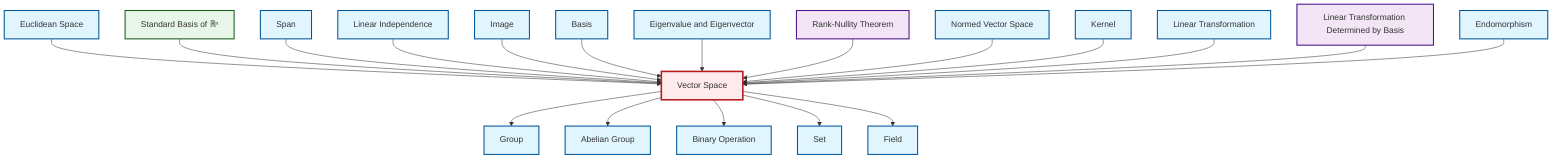 graph TD
    classDef definition fill:#e1f5fe,stroke:#01579b,stroke-width:2px
    classDef theorem fill:#f3e5f5,stroke:#4a148c,stroke-width:2px
    classDef axiom fill:#fff3e0,stroke:#e65100,stroke-width:2px
    classDef example fill:#e8f5e9,stroke:#1b5e20,stroke-width:2px
    classDef current fill:#ffebee,stroke:#b71c1c,stroke-width:3px
    ex-standard-basis-rn["Standard Basis of ℝⁿ"]:::example
    thm-rank-nullity["Rank-Nullity Theorem"]:::theorem
    def-group["Group"]:::definition
    def-binary-operation["Binary Operation"]:::definition
    def-basis["Basis"]:::definition
    def-endomorphism["Endomorphism"]:::definition
    def-field["Field"]:::definition
    def-eigenvalue-eigenvector["Eigenvalue and Eigenvector"]:::definition
    def-linear-transformation["Linear Transformation"]:::definition
    def-kernel["Kernel"]:::definition
    def-set["Set"]:::definition
    def-normed-vector-space["Normed Vector Space"]:::definition
    thm-linear-transformation-basis["Linear Transformation Determined by Basis"]:::theorem
    def-span["Span"]:::definition
    def-euclidean-space["Euclidean Space"]:::definition
    def-linear-independence["Linear Independence"]:::definition
    def-abelian-group["Abelian Group"]:::definition
    def-image["Image"]:::definition
    def-vector-space["Vector Space"]:::definition
    def-vector-space --> def-group
    def-vector-space --> def-abelian-group
    def-euclidean-space --> def-vector-space
    ex-standard-basis-rn --> def-vector-space
    def-span --> def-vector-space
    def-vector-space --> def-binary-operation
    def-linear-independence --> def-vector-space
    def-image --> def-vector-space
    def-vector-space --> def-set
    def-basis --> def-vector-space
    def-eigenvalue-eigenvector --> def-vector-space
    thm-rank-nullity --> def-vector-space
    def-normed-vector-space --> def-vector-space
    def-kernel --> def-vector-space
    def-linear-transformation --> def-vector-space
    def-vector-space --> def-field
    thm-linear-transformation-basis --> def-vector-space
    def-endomorphism --> def-vector-space
    class def-vector-space current